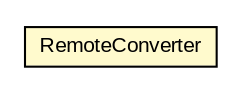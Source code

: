 #!/usr/local/bin/dot
#
# Class diagram 
# Generated by UMLGraph version R5_6-24-gf6e263 (http://www.umlgraph.org/)
#

digraph G {
	edge [fontname="arial",fontsize=10,labelfontname="arial",labelfontsize=10];
	node [fontname="arial",fontsize=10,shape=plaintext];
	nodesep=0.25;
	ranksep=0.5;
	// eu.europa.esig.dss.RemoteConverter
	c550534 [label=<<table title="eu.europa.esig.dss.RemoteConverter" border="0" cellborder="1" cellspacing="0" cellpadding="2" port="p" bgcolor="lemonChiffon" href="./RemoteConverter.html">
		<tr><td><table border="0" cellspacing="0" cellpadding="1">
<tr><td align="center" balign="center"> RemoteConverter </td></tr>
		</table></td></tr>
		</table>>, URL="./RemoteConverter.html", fontname="arial", fontcolor="black", fontsize=10.0];
}

